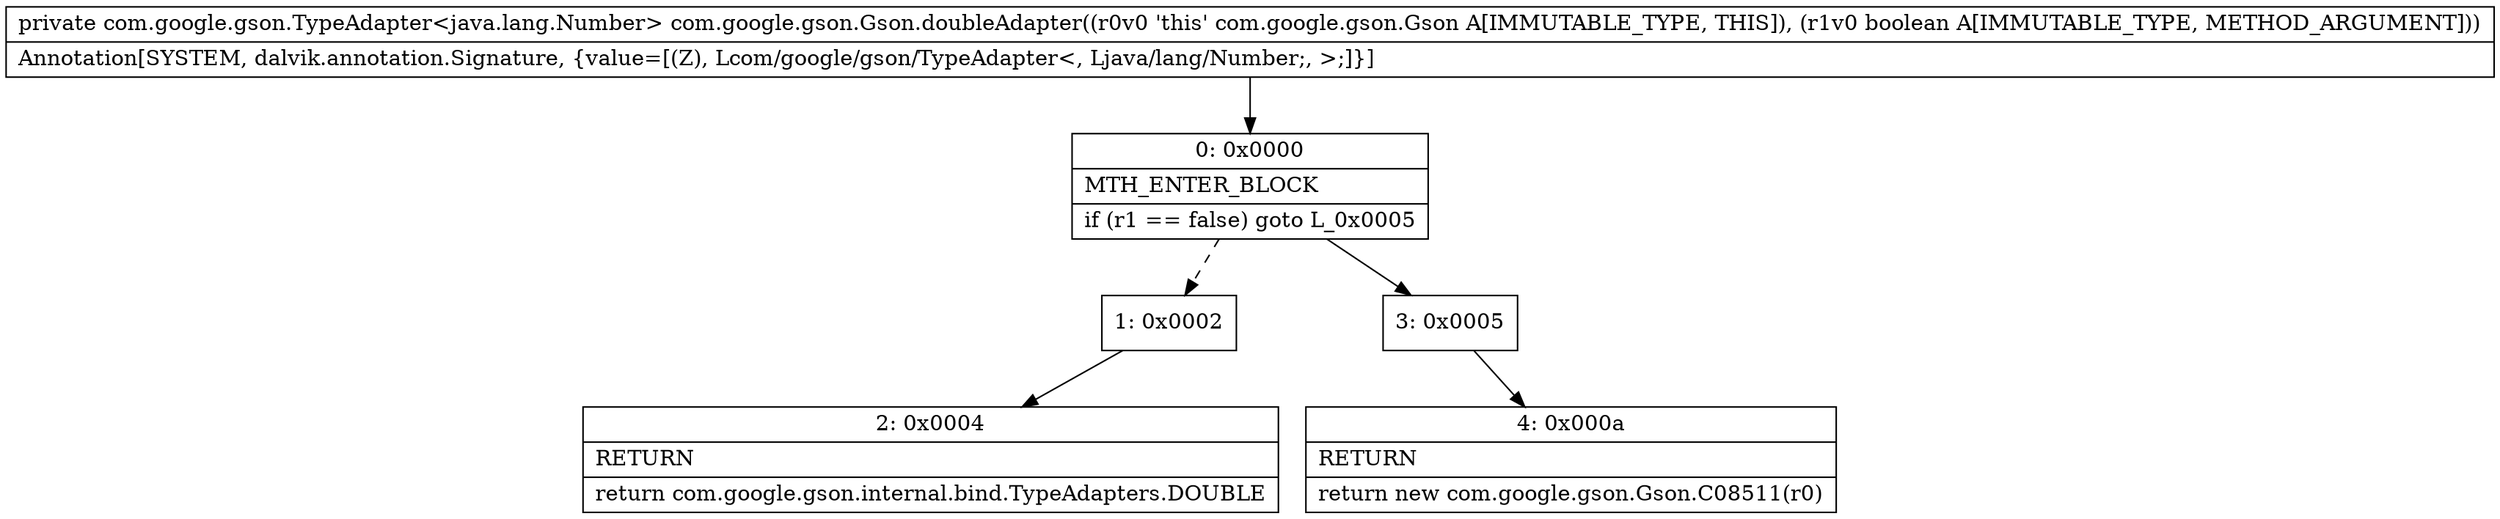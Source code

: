 digraph "CFG forcom.google.gson.Gson.doubleAdapter(Z)Lcom\/google\/gson\/TypeAdapter;" {
Node_0 [shape=record,label="{0\:\ 0x0000|MTH_ENTER_BLOCK\l|if (r1 == false) goto L_0x0005\l}"];
Node_1 [shape=record,label="{1\:\ 0x0002}"];
Node_2 [shape=record,label="{2\:\ 0x0004|RETURN\l|return com.google.gson.internal.bind.TypeAdapters.DOUBLE\l}"];
Node_3 [shape=record,label="{3\:\ 0x0005}"];
Node_4 [shape=record,label="{4\:\ 0x000a|RETURN\l|return new com.google.gson.Gson.C08511(r0)\l}"];
MethodNode[shape=record,label="{private com.google.gson.TypeAdapter\<java.lang.Number\> com.google.gson.Gson.doubleAdapter((r0v0 'this' com.google.gson.Gson A[IMMUTABLE_TYPE, THIS]), (r1v0 boolean A[IMMUTABLE_TYPE, METHOD_ARGUMENT]))  | Annotation[SYSTEM, dalvik.annotation.Signature, \{value=[(Z), Lcom\/google\/gson\/TypeAdapter\<, Ljava\/lang\/Number;, \>;]\}]\l}"];
MethodNode -> Node_0;
Node_0 -> Node_1[style=dashed];
Node_0 -> Node_3;
Node_1 -> Node_2;
Node_3 -> Node_4;
}

